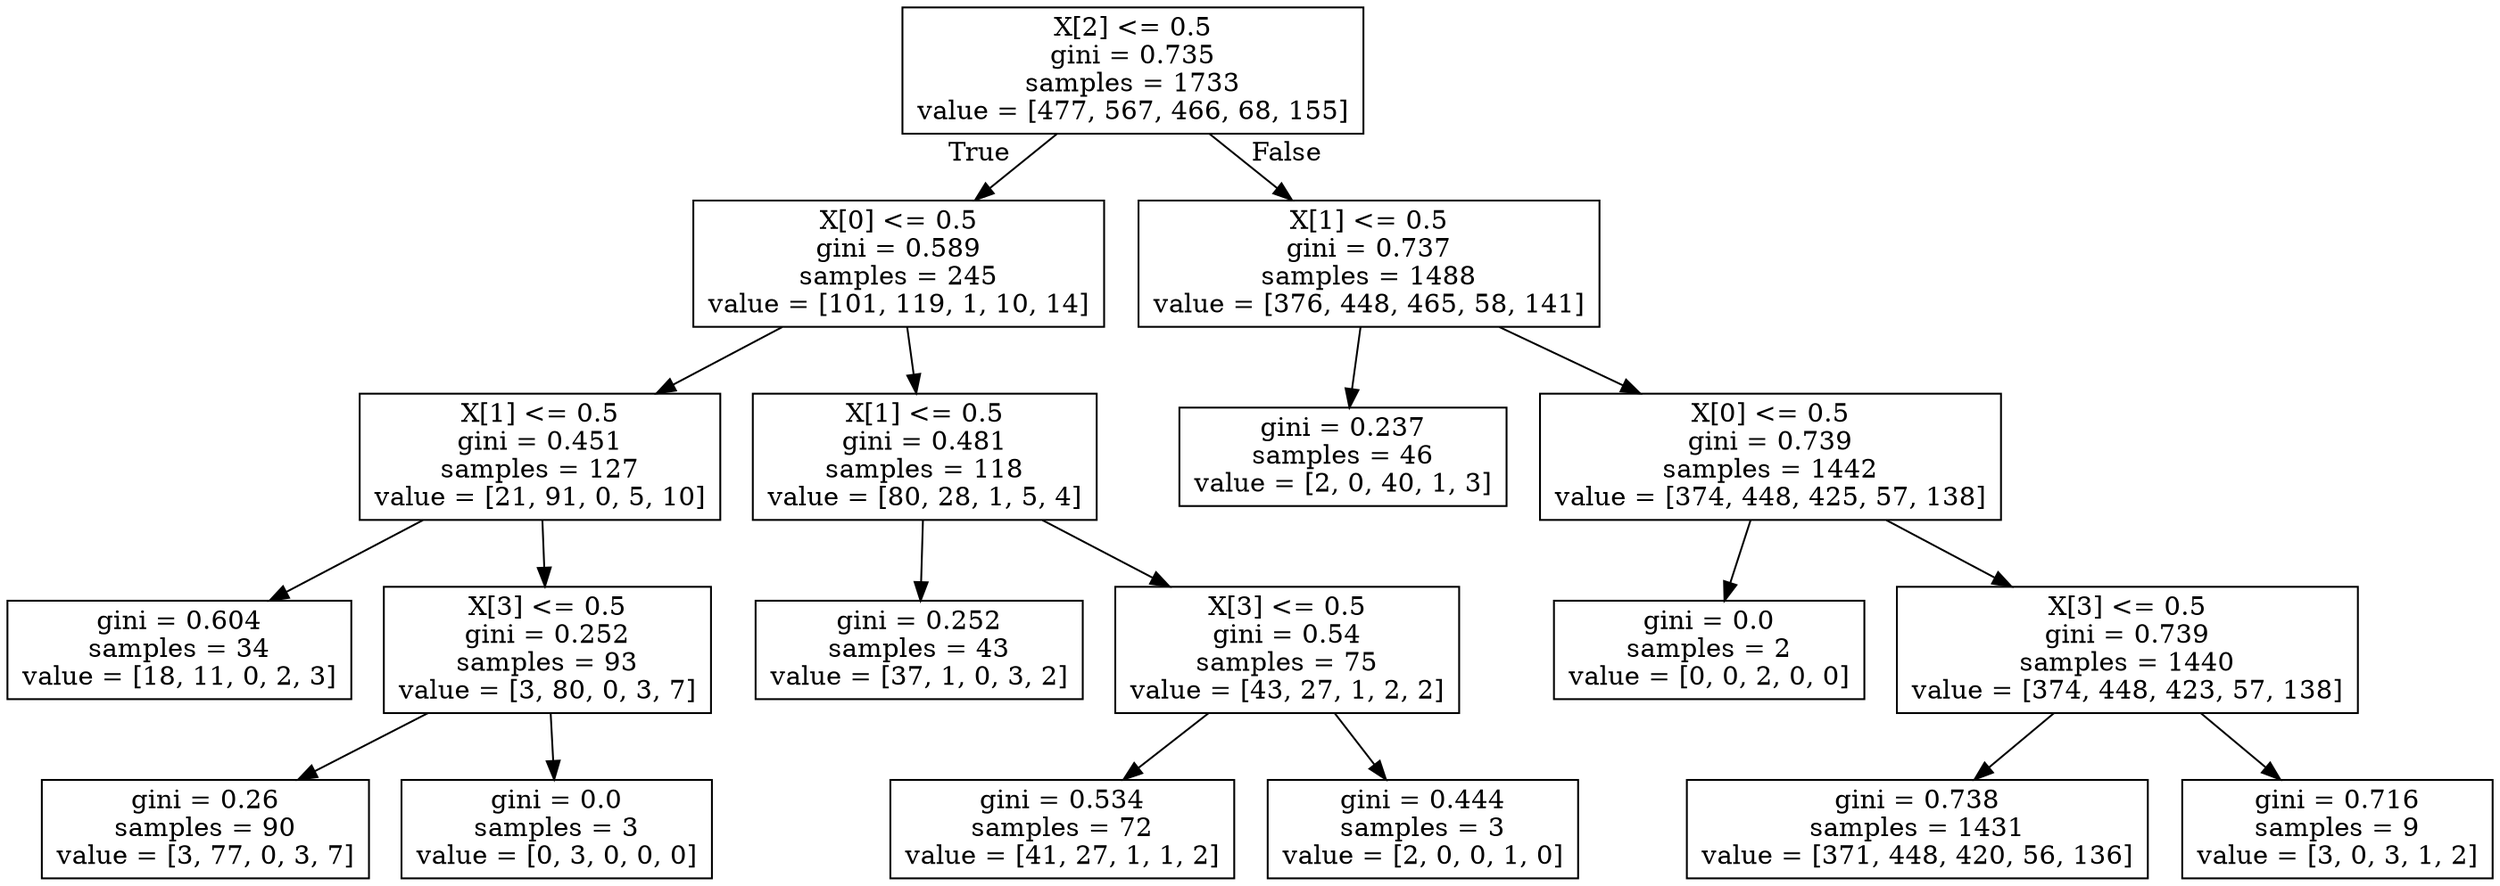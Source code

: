 digraph Tree {
node [shape=box] ;
0 [label="X[2] <= 0.5\ngini = 0.735\nsamples = 1733\nvalue = [477, 567, 466, 68, 155]"] ;
1 [label="X[0] <= 0.5\ngini = 0.589\nsamples = 245\nvalue = [101, 119, 1, 10, 14]"] ;
0 -> 1 [labeldistance=2.5, labelangle=45, headlabel="True"] ;
2 [label="X[1] <= 0.5\ngini = 0.451\nsamples = 127\nvalue = [21, 91, 0, 5, 10]"] ;
1 -> 2 ;
3 [label="gini = 0.604\nsamples = 34\nvalue = [18, 11, 0, 2, 3]"] ;
2 -> 3 ;
4 [label="X[3] <= 0.5\ngini = 0.252\nsamples = 93\nvalue = [3, 80, 0, 3, 7]"] ;
2 -> 4 ;
5 [label="gini = 0.26\nsamples = 90\nvalue = [3, 77, 0, 3, 7]"] ;
4 -> 5 ;
6 [label="gini = 0.0\nsamples = 3\nvalue = [0, 3, 0, 0, 0]"] ;
4 -> 6 ;
7 [label="X[1] <= 0.5\ngini = 0.481\nsamples = 118\nvalue = [80, 28, 1, 5, 4]"] ;
1 -> 7 ;
8 [label="gini = 0.252\nsamples = 43\nvalue = [37, 1, 0, 3, 2]"] ;
7 -> 8 ;
9 [label="X[3] <= 0.5\ngini = 0.54\nsamples = 75\nvalue = [43, 27, 1, 2, 2]"] ;
7 -> 9 ;
10 [label="gini = 0.534\nsamples = 72\nvalue = [41, 27, 1, 1, 2]"] ;
9 -> 10 ;
11 [label="gini = 0.444\nsamples = 3\nvalue = [2, 0, 0, 1, 0]"] ;
9 -> 11 ;
12 [label="X[1] <= 0.5\ngini = 0.737\nsamples = 1488\nvalue = [376, 448, 465, 58, 141]"] ;
0 -> 12 [labeldistance=2.5, labelangle=-45, headlabel="False"] ;
13 [label="gini = 0.237\nsamples = 46\nvalue = [2, 0, 40, 1, 3]"] ;
12 -> 13 ;
14 [label="X[0] <= 0.5\ngini = 0.739\nsamples = 1442\nvalue = [374, 448, 425, 57, 138]"] ;
12 -> 14 ;
15 [label="gini = 0.0\nsamples = 2\nvalue = [0, 0, 2, 0, 0]"] ;
14 -> 15 ;
16 [label="X[3] <= 0.5\ngini = 0.739\nsamples = 1440\nvalue = [374, 448, 423, 57, 138]"] ;
14 -> 16 ;
17 [label="gini = 0.738\nsamples = 1431\nvalue = [371, 448, 420, 56, 136]"] ;
16 -> 17 ;
18 [label="gini = 0.716\nsamples = 9\nvalue = [3, 0, 3, 1, 2]"] ;
16 -> 18 ;
}